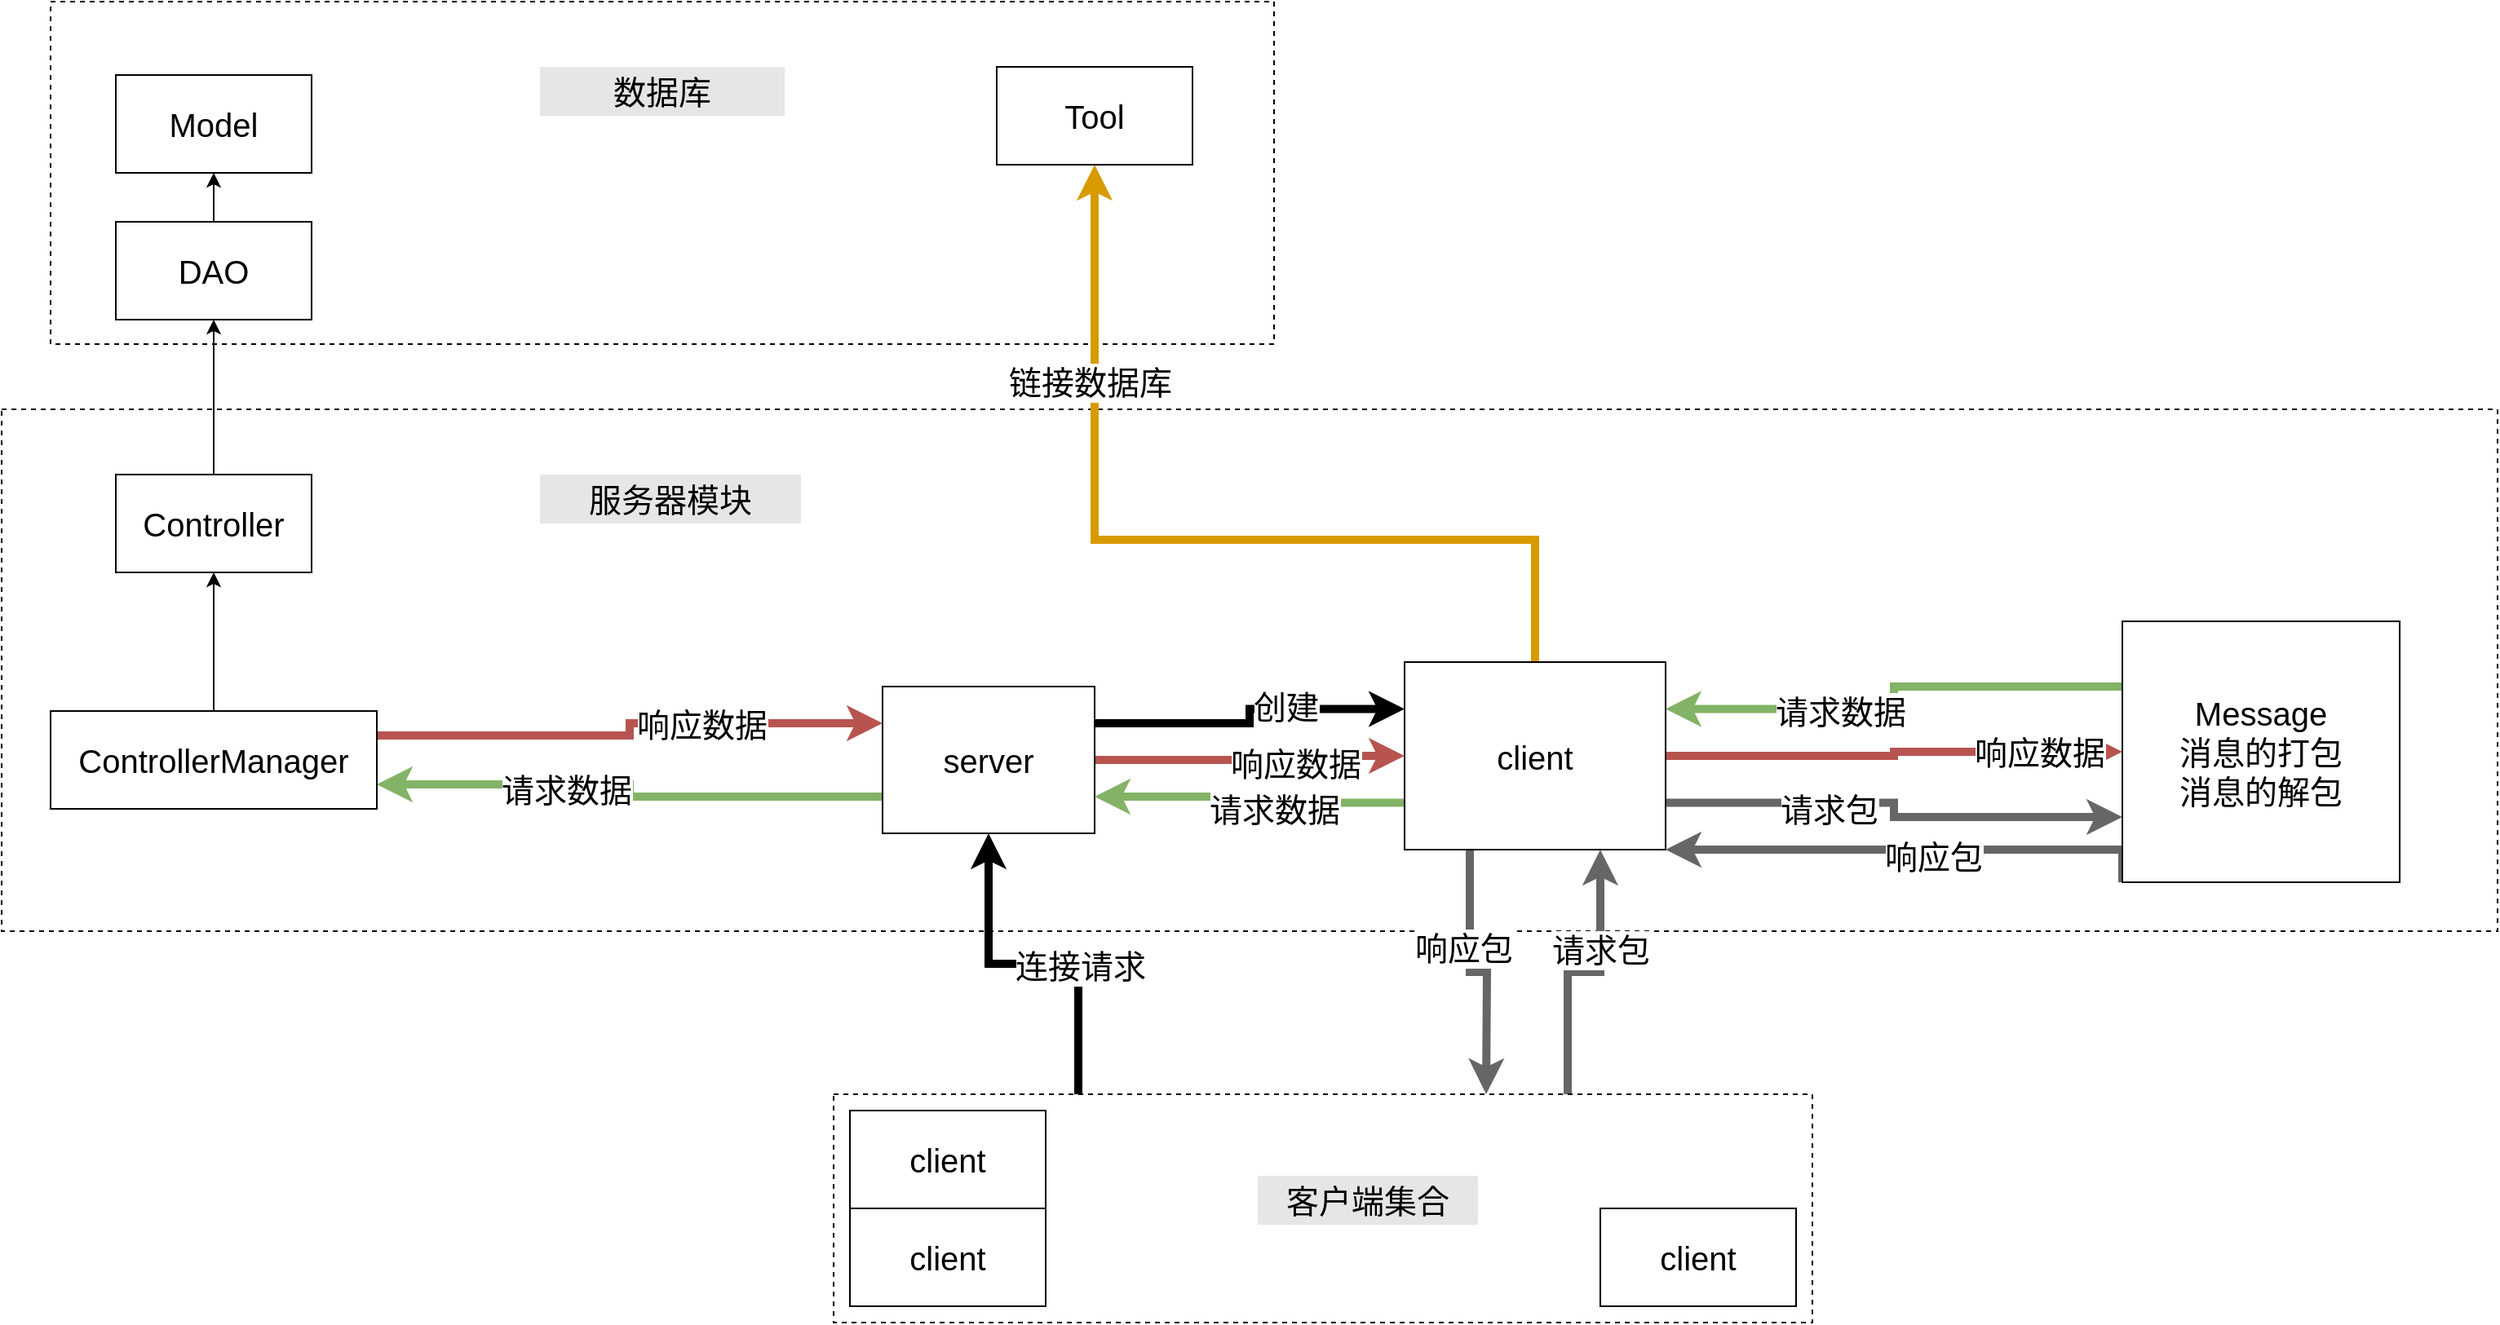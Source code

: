 <mxfile version="16.1.2" type="github" pages="4">
  <diagram id="oG_Hy-zvtwRr0csXsR83" name="服务器端结构">
    <mxGraphModel dx="1695" dy="450" grid="1" gridSize="10" guides="1" tooltips="1" connect="1" arrows="1" fold="1" page="1" pageScale="1" pageWidth="827" pageHeight="1169" math="0" shadow="0">
      <root>
        <mxCell id="0" />
        <mxCell id="1" parent="0" />
        <mxCell id="4yhZJhOrAPvXMS8r5TzF-34" value="" style="rounded=0;whiteSpace=wrap;html=1;dashed=1;fontSize=20;strokeColor=default;" parent="1" vertex="1">
          <mxGeometry x="-180" y="30" width="750" height="210" as="geometry" />
        </mxCell>
        <mxCell id="4yhZJhOrAPvXMS8r5TzF-32" value="" style="rounded=0;whiteSpace=wrap;html=1;dashed=1;fontSize=20;strokeColor=default;" parent="1" vertex="1">
          <mxGeometry x="-210" y="280" width="1530" height="320" as="geometry" />
        </mxCell>
        <mxCell id="4yhZJhOrAPvXMS8r5TzF-7" style="edgeStyle=orthogonalEdgeStyle;rounded=0;orthogonalLoop=1;jettySize=auto;html=1;exitX=0.25;exitY=0;exitDx=0;exitDy=0;fontSize=20;startArrow=none;startFill=0;strokeWidth=5;entryX=0.5;entryY=1;entryDx=0;entryDy=0;" parent="1" source="wnf2VfuJf94anjGbQvdZ-6" target="wnf2VfuJf94anjGbQvdZ-2" edge="1">
          <mxGeometry relative="1" as="geometry">
            <mxPoint x="400" y="600" as="targetPoint" />
            <Array as="points" />
          </mxGeometry>
        </mxCell>
        <mxCell id="4yhZJhOrAPvXMS8r5TzF-8" value="连接请求" style="edgeLabel;html=1;align=center;verticalAlign=middle;resizable=0;points=[];fontSize=20;" parent="4yhZJhOrAPvXMS8r5TzF-7" vertex="1" connectable="0">
          <mxGeometry x="-0.263" y="-1" relative="1" as="geometry">
            <mxPoint as="offset" />
          </mxGeometry>
        </mxCell>
        <mxCell id="4yhZJhOrAPvXMS8r5TzF-9" style="edgeStyle=orthogonalEdgeStyle;rounded=0;orthogonalLoop=1;jettySize=auto;html=1;exitX=1;exitY=0.25;exitDx=0;exitDy=0;entryX=0;entryY=0.25;entryDx=0;entryDy=0;fontSize=20;startArrow=none;startFill=0;strokeWidth=5;" parent="1" source="wnf2VfuJf94anjGbQvdZ-2" target="wnf2VfuJf94anjGbQvdZ-3" edge="1">
          <mxGeometry relative="1" as="geometry" />
        </mxCell>
        <mxCell id="4yhZJhOrAPvXMS8r5TzF-10" value="创建" style="edgeLabel;html=1;align=center;verticalAlign=middle;resizable=0;points=[];fontSize=20;" parent="4yhZJhOrAPvXMS8r5TzF-9" vertex="1" connectable="0">
          <mxGeometry x="0.263" y="2" relative="1" as="geometry">
            <mxPoint as="offset" />
          </mxGeometry>
        </mxCell>
        <mxCell id="4yhZJhOrAPvXMS8r5TzF-20" style="edgeStyle=orthogonalEdgeStyle;rounded=0;orthogonalLoop=1;jettySize=auto;html=1;exitX=0;exitY=0.75;exitDx=0;exitDy=0;entryX=1;entryY=0.75;entryDx=0;entryDy=0;fontSize=20;startArrow=none;startFill=0;strokeWidth=5;fillColor=#d5e8d4;strokeColor=#82b366;" parent="1" source="wnf2VfuJf94anjGbQvdZ-2" target="oRRDKivhvVMNvXGFLit--1" edge="1">
          <mxGeometry relative="1" as="geometry" />
        </mxCell>
        <mxCell id="4yhZJhOrAPvXMS8r5TzF-21" value="请求数据" style="edgeLabel;html=1;align=center;verticalAlign=middle;resizable=0;points=[];fontSize=20;" parent="4yhZJhOrAPvXMS8r5TzF-20" vertex="1" connectable="0">
          <mxGeometry x="0.268" y="3" relative="1" as="geometry">
            <mxPoint as="offset" />
          </mxGeometry>
        </mxCell>
        <mxCell id="4yhZJhOrAPvXMS8r5TzF-24" style="edgeStyle=orthogonalEdgeStyle;rounded=0;orthogonalLoop=1;jettySize=auto;html=1;exitX=1;exitY=0.5;exitDx=0;exitDy=0;entryX=0;entryY=0.5;entryDx=0;entryDy=0;fontSize=20;startArrow=none;startFill=0;strokeWidth=5;fillColor=#f8cecc;strokeColor=#b85450;" parent="1" source="wnf2VfuJf94anjGbQvdZ-2" target="wnf2VfuJf94anjGbQvdZ-3" edge="1">
          <mxGeometry relative="1" as="geometry" />
        </mxCell>
        <mxCell id="4yhZJhOrAPvXMS8r5TzF-25" value="响应数据" style="edgeLabel;html=1;align=center;verticalAlign=middle;resizable=0;points=[];fontSize=20;" parent="4yhZJhOrAPvXMS8r5TzF-24" vertex="1" connectable="0">
          <mxGeometry x="0.303" y="-4" relative="1" as="geometry">
            <mxPoint as="offset" />
          </mxGeometry>
        </mxCell>
        <mxCell id="wnf2VfuJf94anjGbQvdZ-2" value="&lt;span style=&quot;font-size: 20px&quot;&gt;server&lt;br&gt;&lt;/span&gt;" style="rounded=0;whiteSpace=wrap;html=1;" parent="1" vertex="1">
          <mxGeometry x="330" y="450" width="130" height="90" as="geometry" />
        </mxCell>
        <mxCell id="wnf2VfuJf94anjGbQvdZ-25" style="edgeStyle=orthogonalEdgeStyle;rounded=0;orthogonalLoop=1;jettySize=auto;html=1;entryX=0.5;entryY=1;entryDx=0;entryDy=0;fontSize=20;exitX=0.5;exitY=0;exitDx=0;exitDy=0;fillColor=#ffe6cc;strokeColor=#d79b00;startArrow=none;startFill=0;strokeWidth=5;" parent="1" source="wnf2VfuJf94anjGbQvdZ-3" target="wnf2VfuJf94anjGbQvdZ-13" edge="1">
          <mxGeometry relative="1" as="geometry">
            <Array as="points">
              <mxPoint x="710" y="360" />
              <mxPoint x="790" y="360" />
            </Array>
          </mxGeometry>
        </mxCell>
        <mxCell id="rQojwAB7Res6AiItaGjY-1" value="&lt;font style=&quot;font-size: 20px&quot;&gt;链接数据库&lt;/font&gt;" style="edgeLabel;html=1;align=center;verticalAlign=middle;resizable=0;points=[];" parent="wnf2VfuJf94anjGbQvdZ-25" vertex="1" connectable="0">
          <mxGeometry x="0.543" y="3" relative="1" as="geometry">
            <mxPoint y="1" as="offset" />
          </mxGeometry>
        </mxCell>
        <mxCell id="4yhZJhOrAPvXMS8r5TzF-14" style="edgeStyle=orthogonalEdgeStyle;rounded=0;orthogonalLoop=1;jettySize=auto;html=1;exitX=1;exitY=0.75;exitDx=0;exitDy=0;entryX=0;entryY=0.75;entryDx=0;entryDy=0;fontSize=20;startArrow=none;startFill=0;strokeWidth=5;fillColor=#f5f5f5;strokeColor=#666666;" parent="1" source="wnf2VfuJf94anjGbQvdZ-3" target="GOlorQ2MwcxbbiScanlw-1" edge="1">
          <mxGeometry relative="1" as="geometry" />
        </mxCell>
        <mxCell id="4yhZJhOrAPvXMS8r5TzF-15" value="请求包" style="edgeLabel;html=1;align=center;verticalAlign=middle;resizable=0;points=[];fontSize=20;" parent="4yhZJhOrAPvXMS8r5TzF-14" vertex="1" connectable="0">
          <mxGeometry x="-0.312" y="-3" relative="1" as="geometry">
            <mxPoint as="offset" />
          </mxGeometry>
        </mxCell>
        <mxCell id="4yhZJhOrAPvXMS8r5TzF-18" style="edgeStyle=orthogonalEdgeStyle;rounded=0;orthogonalLoop=1;jettySize=auto;html=1;exitX=0;exitY=0.75;exitDx=0;exitDy=0;entryX=1;entryY=0.75;entryDx=0;entryDy=0;fontSize=20;startArrow=none;startFill=0;strokeWidth=5;fillColor=#d5e8d4;strokeColor=#82b366;" parent="1" source="wnf2VfuJf94anjGbQvdZ-3" target="wnf2VfuJf94anjGbQvdZ-2" edge="1">
          <mxGeometry relative="1" as="geometry" />
        </mxCell>
        <mxCell id="4yhZJhOrAPvXMS8r5TzF-19" value="请求数据" style="edgeLabel;html=1;align=center;verticalAlign=middle;resizable=0;points=[];fontSize=20;" parent="4yhZJhOrAPvXMS8r5TzF-18" vertex="1" connectable="0">
          <mxGeometry x="-0.175" y="3" relative="1" as="geometry">
            <mxPoint as="offset" />
          </mxGeometry>
        </mxCell>
        <mxCell id="4yhZJhOrAPvXMS8r5TzF-26" style="edgeStyle=orthogonalEdgeStyle;rounded=0;orthogonalLoop=1;jettySize=auto;html=1;exitX=1;exitY=0.5;exitDx=0;exitDy=0;entryX=0;entryY=0.5;entryDx=0;entryDy=0;fontSize=20;startArrow=none;startFill=0;strokeWidth=5;fillColor=#f8cecc;strokeColor=#b85450;" parent="1" source="wnf2VfuJf94anjGbQvdZ-3" target="GOlorQ2MwcxbbiScanlw-1" edge="1">
          <mxGeometry relative="1" as="geometry" />
        </mxCell>
        <mxCell id="4yhZJhOrAPvXMS8r5TzF-27" value="响应数据" style="edgeLabel;html=1;align=center;verticalAlign=middle;resizable=0;points=[];fontSize=20;" parent="4yhZJhOrAPvXMS8r5TzF-26" vertex="1" connectable="0">
          <mxGeometry x="0.634" relative="1" as="geometry">
            <mxPoint as="offset" />
          </mxGeometry>
        </mxCell>
        <mxCell id="4yhZJhOrAPvXMS8r5TzF-28" style="edgeStyle=orthogonalEdgeStyle;rounded=0;orthogonalLoop=1;jettySize=auto;html=1;exitX=0.25;exitY=1;exitDx=0;exitDy=0;fontSize=20;startArrow=none;startFill=0;strokeWidth=5;fillColor=#f5f5f5;strokeColor=#666666;" parent="1" source="wnf2VfuJf94anjGbQvdZ-3" edge="1">
          <mxGeometry relative="1" as="geometry">
            <mxPoint x="700" y="700" as="targetPoint" />
          </mxGeometry>
        </mxCell>
        <mxCell id="4yhZJhOrAPvXMS8r5TzF-29" value="响应包" style="edgeLabel;html=1;align=center;verticalAlign=middle;resizable=0;points=[];fontSize=20;" parent="4yhZJhOrAPvXMS8r5TzF-28" vertex="1" connectable="0">
          <mxGeometry x="-0.261" y="-4" relative="1" as="geometry">
            <mxPoint as="offset" />
          </mxGeometry>
        </mxCell>
        <mxCell id="wnf2VfuJf94anjGbQvdZ-3" value="&lt;span style=&quot;font-size: 20px&quot;&gt;client&lt;br&gt;&lt;/span&gt;" style="rounded=0;whiteSpace=wrap;html=1;" parent="1" vertex="1">
          <mxGeometry x="650" y="435" width="160" height="115" as="geometry" />
        </mxCell>
        <mxCell id="wnf2VfuJf94anjGbQvdZ-14" style="edgeStyle=orthogonalEdgeStyle;rounded=0;orthogonalLoop=1;jettySize=auto;html=1;entryX=0.5;entryY=1;entryDx=0;entryDy=0;fontSize=20;" parent="1" source="wnf2VfuJf94anjGbQvdZ-9" target="wnf2VfuJf94anjGbQvdZ-11" edge="1">
          <mxGeometry relative="1" as="geometry" />
        </mxCell>
        <mxCell id="wnf2VfuJf94anjGbQvdZ-9" value="&lt;span style=&quot;font-size: 20px&quot;&gt;Controller&lt;br&gt;&lt;/span&gt;" style="rounded=0;whiteSpace=wrap;html=1;" parent="1" vertex="1">
          <mxGeometry x="-140" y="320" width="120" height="60" as="geometry" />
        </mxCell>
        <mxCell id="wnf2VfuJf94anjGbQvdZ-15" style="edgeStyle=orthogonalEdgeStyle;rounded=0;orthogonalLoop=1;jettySize=auto;html=1;entryX=0.5;entryY=1;entryDx=0;entryDy=0;fontSize=20;" parent="1" source="wnf2VfuJf94anjGbQvdZ-11" target="wnf2VfuJf94anjGbQvdZ-12" edge="1">
          <mxGeometry relative="1" as="geometry" />
        </mxCell>
        <mxCell id="wnf2VfuJf94anjGbQvdZ-11" value="&lt;span style=&quot;font-size: 20px&quot;&gt;DAO&lt;br&gt;&lt;/span&gt;" style="rounded=0;whiteSpace=wrap;html=1;" parent="1" vertex="1">
          <mxGeometry x="-140" y="165" width="120" height="60" as="geometry" />
        </mxCell>
        <mxCell id="wnf2VfuJf94anjGbQvdZ-12" value="&lt;span style=&quot;font-size: 20px&quot;&gt;Model&lt;br&gt;&lt;/span&gt;" style="rounded=0;whiteSpace=wrap;html=1;" parent="1" vertex="1">
          <mxGeometry x="-140" y="75" width="120" height="60" as="geometry" />
        </mxCell>
        <mxCell id="wnf2VfuJf94anjGbQvdZ-13" value="&lt;span style=&quot;font-size: 20px&quot;&gt;Tool&lt;br&gt;&lt;/span&gt;" style="rounded=0;whiteSpace=wrap;html=1;" parent="1" vertex="1">
          <mxGeometry x="400" y="70" width="120" height="60" as="geometry" />
        </mxCell>
        <mxCell id="4yhZJhOrAPvXMS8r5TzF-1" style="edgeStyle=orthogonalEdgeStyle;rounded=0;orthogonalLoop=1;jettySize=auto;html=1;entryX=0.5;entryY=1;entryDx=0;entryDy=0;" parent="1" source="oRRDKivhvVMNvXGFLit--1" target="wnf2VfuJf94anjGbQvdZ-9" edge="1">
          <mxGeometry relative="1" as="geometry" />
        </mxCell>
        <mxCell id="4yhZJhOrAPvXMS8r5TzF-22" style="edgeStyle=orthogonalEdgeStyle;rounded=0;orthogonalLoop=1;jettySize=auto;html=1;exitX=1;exitY=0.25;exitDx=0;exitDy=0;entryX=0;entryY=0.25;entryDx=0;entryDy=0;fontSize=20;startArrow=none;startFill=0;strokeWidth=5;fillColor=#f8cecc;strokeColor=#b85450;" parent="1" source="oRRDKivhvVMNvXGFLit--1" target="wnf2VfuJf94anjGbQvdZ-2" edge="1">
          <mxGeometry relative="1" as="geometry" />
        </mxCell>
        <mxCell id="4yhZJhOrAPvXMS8r5TzF-23" value="响应数据" style="edgeLabel;html=1;align=center;verticalAlign=middle;resizable=0;points=[];fontSize=20;" parent="4yhZJhOrAPvXMS8r5TzF-22" vertex="1" connectable="0">
          <mxGeometry x="0.299" relative="1" as="geometry">
            <mxPoint as="offset" />
          </mxGeometry>
        </mxCell>
        <mxCell id="oRRDKivhvVMNvXGFLit--1" value="&lt;span style=&quot;font-size: 20px&quot;&gt;ControllerManager&lt;br&gt;&lt;/span&gt;" style="rounded=0;whiteSpace=wrap;html=1;" parent="1" vertex="1">
          <mxGeometry x="-180" y="465" width="200" height="60" as="geometry" />
        </mxCell>
        <mxCell id="4yhZJhOrAPvXMS8r5TzF-16" style="edgeStyle=orthogonalEdgeStyle;rounded=0;orthogonalLoop=1;jettySize=auto;html=1;exitX=0;exitY=0.25;exitDx=0;exitDy=0;entryX=1;entryY=0.25;entryDx=0;entryDy=0;fontSize=20;startArrow=none;startFill=0;strokeWidth=5;fillColor=#d5e8d4;strokeColor=#82b366;" parent="1" source="GOlorQ2MwcxbbiScanlw-1" target="wnf2VfuJf94anjGbQvdZ-3" edge="1">
          <mxGeometry relative="1" as="geometry" />
        </mxCell>
        <mxCell id="4yhZJhOrAPvXMS8r5TzF-17" value="请求数据" style="edgeLabel;html=1;align=center;verticalAlign=middle;resizable=0;points=[];fontSize=20;" parent="4yhZJhOrAPvXMS8r5TzF-16" vertex="1" connectable="0">
          <mxGeometry x="0.275" y="1" relative="1" as="geometry">
            <mxPoint as="offset" />
          </mxGeometry>
        </mxCell>
        <mxCell id="4yhZJhOrAPvXMS8r5TzF-30" style="edgeStyle=orthogonalEdgeStyle;rounded=0;orthogonalLoop=1;jettySize=auto;html=1;exitX=0;exitY=1;exitDx=0;exitDy=0;entryX=1;entryY=1;entryDx=0;entryDy=0;fontSize=20;startArrow=none;startFill=0;strokeWidth=5;fillColor=#f5f5f5;strokeColor=#666666;" parent="1" source="GOlorQ2MwcxbbiScanlw-1" target="wnf2VfuJf94anjGbQvdZ-3" edge="1">
          <mxGeometry relative="1" as="geometry">
            <Array as="points">
              <mxPoint x="1090" y="550" />
            </Array>
          </mxGeometry>
        </mxCell>
        <mxCell id="4yhZJhOrAPvXMS8r5TzF-31" value="响应包" style="edgeLabel;html=1;align=center;verticalAlign=middle;resizable=0;points=[];fontSize=20;" parent="4yhZJhOrAPvXMS8r5TzF-30" vertex="1" connectable="0">
          <mxGeometry x="-0.091" y="4" relative="1" as="geometry">
            <mxPoint as="offset" />
          </mxGeometry>
        </mxCell>
        <mxCell id="GOlorQ2MwcxbbiScanlw-1" value="&lt;span style=&quot;font-size: 20px&quot;&gt;Message&lt;br&gt;消息的打包&lt;br&gt;消息的解包&lt;br&gt;&lt;/span&gt;" style="rounded=0;whiteSpace=wrap;html=1;" parent="1" vertex="1">
          <mxGeometry x="1090" y="410" width="170" height="160" as="geometry" />
        </mxCell>
        <mxCell id="4yhZJhOrAPvXMS8r5TzF-12" style="edgeStyle=orthogonalEdgeStyle;rounded=0;orthogonalLoop=1;jettySize=auto;html=1;exitX=0.75;exitY=0;exitDx=0;exitDy=0;entryX=0.75;entryY=1;entryDx=0;entryDy=0;fontSize=20;startArrow=none;startFill=0;strokeWidth=5;fillColor=#f5f5f5;strokeColor=#666666;" parent="1" source="wnf2VfuJf94anjGbQvdZ-6" target="wnf2VfuJf94anjGbQvdZ-3" edge="1">
          <mxGeometry relative="1" as="geometry" />
        </mxCell>
        <mxCell id="4yhZJhOrAPvXMS8r5TzF-13" value="请求包" style="edgeLabel;html=1;align=center;verticalAlign=middle;resizable=0;points=[];fontSize=20;" parent="4yhZJhOrAPvXMS8r5TzF-12" vertex="1" connectable="0">
          <mxGeometry x="0.291" relative="1" as="geometry">
            <mxPoint as="offset" />
          </mxGeometry>
        </mxCell>
        <mxCell id="wnf2VfuJf94anjGbQvdZ-6" value="" style="rounded=0;whiteSpace=wrap;html=1;fontSize=20;shadow=0;dashed=1;" parent="1" vertex="1">
          <mxGeometry x="300" y="700" width="600" height="140" as="geometry" />
        </mxCell>
        <mxCell id="wnf2VfuJf94anjGbQvdZ-1" value="&lt;font style=&quot;font-size: 20px&quot;&gt;client&lt;/font&gt;" style="rounded=0;whiteSpace=wrap;html=1;" parent="1" vertex="1">
          <mxGeometry x="310" y="770" width="120" height="60" as="geometry" />
        </mxCell>
        <mxCell id="wnf2VfuJf94anjGbQvdZ-4" value="&lt;font style=&quot;font-size: 20px&quot;&gt;client&lt;/font&gt;" style="rounded=0;whiteSpace=wrap;html=1;" parent="1" vertex="1">
          <mxGeometry x="310" y="710" width="120" height="60" as="geometry" />
        </mxCell>
        <mxCell id="wnf2VfuJf94anjGbQvdZ-5" value="&lt;font style=&quot;font-size: 20px&quot;&gt;client&lt;/font&gt;" style="rounded=0;whiteSpace=wrap;html=1;" parent="1" vertex="1">
          <mxGeometry x="770" y="770" width="120" height="60" as="geometry" />
        </mxCell>
        <mxCell id="4yhZJhOrAPvXMS8r5TzF-33" value="服务器模块" style="text;html=1;strokeColor=none;fillColor=#E6E6E6;align=center;verticalAlign=middle;whiteSpace=wrap;rounded=0;dashed=1;fontSize=20;" parent="1" vertex="1">
          <mxGeometry x="120" y="320" width="160" height="30" as="geometry" />
        </mxCell>
        <mxCell id="4yhZJhOrAPvXMS8r5TzF-35" value="数据库" style="text;html=1;strokeColor=none;fillColor=#E6E6E6;align=center;verticalAlign=middle;whiteSpace=wrap;rounded=0;dashed=1;fontSize=20;" parent="1" vertex="1">
          <mxGeometry x="120" y="70" width="150" height="30" as="geometry" />
        </mxCell>
        <mxCell id="4yhZJhOrAPvXMS8r5TzF-36" value="客户端集合" style="text;html=1;strokeColor=none;fillColor=#E6E6E6;align=center;verticalAlign=middle;whiteSpace=wrap;rounded=0;dashed=1;fontSize=20;" parent="1" vertex="1">
          <mxGeometry x="560" y="750" width="135" height="30" as="geometry" />
        </mxCell>
      </root>
    </mxGraphModel>
  </diagram>
  <diagram id="GgREoacoefVjLp03KMmt" name="客户端基本架构">
    <mxGraphModel dx="1578" dy="818" grid="1" gridSize="10" guides="1" tooltips="1" connect="1" arrows="1" fold="1" page="1" pageScale="1" pageWidth="827" pageHeight="1169" math="0" shadow="0">
      <root>
        <mxCell id="voQ6hIjJL4vF_J6jPua_-0" />
        <mxCell id="voQ6hIjJL4vF_J6jPua_-1" parent="voQ6hIjJL4vF_J6jPua_-0" />
        <mxCell id="xllAL7AUQajTRgPPeD9R-8" style="edgeStyle=orthogonalEdgeStyle;rounded=0;orthogonalLoop=1;jettySize=auto;html=1;entryX=0.5;entryY=1;entryDx=0;entryDy=0;fontSize=20;" parent="voQ6hIjJL4vF_J6jPua_-1" source="xllAL7AUQajTRgPPeD9R-0" target="xllAL7AUQajTRgPPeD9R-7" edge="1">
          <mxGeometry relative="1" as="geometry">
            <Array as="points">
              <mxPoint x="185" y="650" />
              <mxPoint x="505" y="650" />
            </Array>
          </mxGeometry>
        </mxCell>
        <mxCell id="xllAL7AUQajTRgPPeD9R-0" value="&lt;span style=&quot;font-size: 20px&quot;&gt;UIManager&lt;br&gt;&lt;/span&gt;" style="rounded=0;whiteSpace=wrap;html=1;" parent="voQ6hIjJL4vF_J6jPua_-1" vertex="1">
          <mxGeometry x="120" y="700" width="130" height="90" as="geometry" />
        </mxCell>
        <mxCell id="xllAL7AUQajTRgPPeD9R-9" style="edgeStyle=orthogonalEdgeStyle;rounded=0;orthogonalLoop=1;jettySize=auto;html=1;entryX=0.5;entryY=1;entryDx=0;entryDy=0;fontSize=20;" parent="voQ6hIjJL4vF_J6jPua_-1" source="xllAL7AUQajTRgPPeD9R-1" target="xllAL7AUQajTRgPPeD9R-7" edge="1">
          <mxGeometry relative="1" as="geometry" />
        </mxCell>
        <mxCell id="xllAL7AUQajTRgPPeD9R-1" value="&lt;span style=&quot;font-size: 20px&quot;&gt;CameraManager&lt;br&gt;&lt;/span&gt;" style="rounded=0;whiteSpace=wrap;html=1;" parent="voQ6hIjJL4vF_J6jPua_-1" vertex="1">
          <mxGeometry x="360" y="700" width="190" height="90" as="geometry" />
        </mxCell>
        <mxCell id="xllAL7AUQajTRgPPeD9R-10" style="edgeStyle=orthogonalEdgeStyle;rounded=0;orthogonalLoop=1;jettySize=auto;html=1;entryX=0.5;entryY=1;entryDx=0;entryDy=0;fontSize=20;" parent="voQ6hIjJL4vF_J6jPua_-1" source="xllAL7AUQajTRgPPeD9R-2" target="xllAL7AUQajTRgPPeD9R-7" edge="1">
          <mxGeometry relative="1" as="geometry">
            <Array as="points">
              <mxPoint x="720" y="630" />
              <mxPoint x="505" y="630" />
            </Array>
          </mxGeometry>
        </mxCell>
        <mxCell id="xllAL7AUQajTRgPPeD9R-2" value="&lt;span style=&quot;font-size: 20px&quot;&gt;AudioManager&lt;br&gt;&lt;/span&gt;" style="rounded=0;whiteSpace=wrap;html=1;" parent="voQ6hIjJL4vF_J6jPua_-1" vertex="1">
          <mxGeometry x="630" y="700" width="180" height="90" as="geometry" />
        </mxCell>
        <mxCell id="xllAL7AUQajTRgPPeD9R-11" style="edgeStyle=orthogonalEdgeStyle;rounded=0;orthogonalLoop=1;jettySize=auto;html=1;entryX=0.5;entryY=1;entryDx=0;entryDy=0;fontSize=20;" parent="voQ6hIjJL4vF_J6jPua_-1" source="xllAL7AUQajTRgPPeD9R-3" target="xllAL7AUQajTRgPPeD9R-7" edge="1">
          <mxGeometry relative="1" as="geometry">
            <Array as="points">
              <mxPoint x="965" y="650" />
              <mxPoint x="505" y="650" />
            </Array>
          </mxGeometry>
        </mxCell>
        <mxCell id="xllAL7AUQajTRgPPeD9R-3" value="&lt;span style=&quot;font-size: 20px&quot;&gt;PlayerManager&lt;br&gt;&lt;/span&gt;" style="rounded=0;whiteSpace=wrap;html=1;" parent="voQ6hIjJL4vF_J6jPua_-1" vertex="1">
          <mxGeometry x="870" y="700" width="190" height="90" as="geometry" />
        </mxCell>
        <mxCell id="xllAL7AUQajTRgPPeD9R-12" style="edgeStyle=orthogonalEdgeStyle;rounded=0;orthogonalLoop=1;jettySize=auto;html=1;entryX=0.5;entryY=1;entryDx=0;entryDy=0;fontSize=20;" parent="voQ6hIjJL4vF_J6jPua_-1" source="xllAL7AUQajTRgPPeD9R-4" target="xllAL7AUQajTRgPPeD9R-7" edge="1">
          <mxGeometry relative="1" as="geometry">
            <Array as="points">
              <mxPoint x="1203" y="640" />
              <mxPoint x="505" y="640" />
            </Array>
          </mxGeometry>
        </mxCell>
        <mxCell id="xllAL7AUQajTRgPPeD9R-4" value="&lt;span style=&quot;font-size: 20px&quot;&gt;RequestManager&lt;br&gt;&lt;/span&gt;" style="rounded=0;whiteSpace=wrap;html=1;" parent="voQ6hIjJL4vF_J6jPua_-1" vertex="1">
          <mxGeometry x="1085" y="700" width="235" height="90" as="geometry" />
        </mxCell>
        <mxCell id="xllAL7AUQajTRgPPeD9R-15" style="edgeStyle=orthogonalEdgeStyle;rounded=0;orthogonalLoop=1;jettySize=auto;html=1;entryX=0.5;entryY=1;entryDx=0;entryDy=0;fontSize=20;" parent="voQ6hIjJL4vF_J6jPua_-1" source="xllAL7AUQajTRgPPeD9R-5" target="xllAL7AUQajTRgPPeD9R-14" edge="1">
          <mxGeometry relative="1" as="geometry">
            <Array as="points">
              <mxPoint x="1435" y="430" />
              <mxPoint x="795" y="430" />
            </Array>
          </mxGeometry>
        </mxCell>
        <mxCell id="xllAL7AUQajTRgPPeD9R-5" value="&lt;span style=&quot;font-size: 20px&quot;&gt;Client&lt;br&gt;&lt;/span&gt;" style="rounded=0;whiteSpace=wrap;html=1;" parent="voQ6hIjJL4vF_J6jPua_-1" vertex="1">
          <mxGeometry x="1370" y="700" width="130" height="90" as="geometry" />
        </mxCell>
        <mxCell id="xllAL7AUQajTRgPPeD9R-13" style="edgeStyle=orthogonalEdgeStyle;rounded=0;orthogonalLoop=1;jettySize=auto;html=1;entryX=0.5;entryY=1;entryDx=0;entryDy=0;fontSize=20;" parent="voQ6hIjJL4vF_J6jPua_-1" source="xllAL7AUQajTRgPPeD9R-6" target="xllAL7AUQajTRgPPeD9R-4" edge="1">
          <mxGeometry relative="1" as="geometry" />
        </mxCell>
        <mxCell id="xllAL7AUQajTRgPPeD9R-6" value="&lt;span style=&quot;font-size: 20px&quot;&gt;BaseRequest&lt;br&gt;&lt;/span&gt;" style="rounded=0;whiteSpace=wrap;html=1;" parent="voQ6hIjJL4vF_J6jPua_-1" vertex="1">
          <mxGeometry x="1085" y="960" width="235" height="90" as="geometry" />
        </mxCell>
        <mxCell id="xllAL7AUQajTRgPPeD9R-16" style="edgeStyle=orthogonalEdgeStyle;rounded=0;orthogonalLoop=1;jettySize=auto;html=1;entryX=0.5;entryY=1;entryDx=0;entryDy=0;fontSize=20;" parent="voQ6hIjJL4vF_J6jPua_-1" source="xllAL7AUQajTRgPPeD9R-7" target="xllAL7AUQajTRgPPeD9R-14" edge="1">
          <mxGeometry relative="1" as="geometry">
            <Array as="points">
              <mxPoint x="505" y="430" />
              <mxPoint x="795" y="430" />
            </Array>
          </mxGeometry>
        </mxCell>
        <mxCell id="xllAL7AUQajTRgPPeD9R-7" value="&lt;span style=&quot;font-size: 20px&quot;&gt;BaseManager&lt;br&gt;&lt;/span&gt;" style="rounded=0;whiteSpace=wrap;html=1;" parent="voQ6hIjJL4vF_J6jPua_-1" vertex="1">
          <mxGeometry x="410" y="480" width="190" height="90" as="geometry" />
        </mxCell>
        <mxCell id="xllAL7AUQajTRgPPeD9R-14" value="&lt;span style=&quot;font-size: 20px&quot;&gt;GameFecade&lt;br&gt;&lt;/span&gt;" style="rounded=0;whiteSpace=wrap;html=1;" parent="voQ6hIjJL4vF_J6jPua_-1" vertex="1">
          <mxGeometry x="700" y="250" width="190" height="90" as="geometry" />
        </mxCell>
      </root>
    </mxGraphModel>
  </diagram>
  <diagram id="3bz6BS0PO8713qqQLpYb" name="通讯规约">
    <mxGraphModel dx="1240" dy="643" grid="1" gridSize="10" guides="1" tooltips="1" connect="1" arrows="1" fold="1" page="1" pageScale="1" pageWidth="827" pageHeight="1169" math="0" shadow="0">
      <root>
        <mxCell id="LzF4J6rwbPn0nmqdJshY-0" />
        <mxCell id="LzF4J6rwbPn0nmqdJshY-1" parent="LzF4J6rwbPn0nmqdJshY-0" />
        <mxCell id="3FBiQJbIUup4Juo5UF1U-7" style="edgeStyle=orthogonalEdgeStyle;rounded=0;orthogonalLoop=1;jettySize=auto;html=1;exitX=1;exitY=0.25;exitDx=0;exitDy=0;entryX=0;entryY=0.25;entryDx=0;entryDy=0;fontSize=20;" parent="LzF4J6rwbPn0nmqdJshY-1" source="3FBiQJbIUup4Juo5UF1U-0" target="3FBiQJbIUup4Juo5UF1U-1" edge="1">
          <mxGeometry relative="1" as="geometry" />
        </mxCell>
        <mxCell id="3FBiQJbIUup4Juo5UF1U-9" value="MessageLength|RequestCode|ActionCode|Data" style="edgeLabel;html=1;align=center;verticalAlign=middle;resizable=0;points=[];fontSize=20;" parent="3FBiQJbIUup4Juo5UF1U-7" vertex="1" connectable="0">
          <mxGeometry x="-0.424" y="5" relative="1" as="geometry">
            <mxPoint x="135" as="offset" />
          </mxGeometry>
        </mxCell>
        <mxCell id="3FBiQJbIUup4Juo5UF1U-0" value="&lt;span style=&quot;font-size: 20px&quot;&gt;Request&lt;br&gt;OnResponse&lt;br&gt;（响应请求和Request一一对应）&lt;br&gt;&lt;/span&gt;" style="rounded=0;whiteSpace=wrap;html=1;" parent="LzF4J6rwbPn0nmqdJshY-1" vertex="1">
          <mxGeometry x="80" y="240" width="120" height="260" as="geometry" />
        </mxCell>
        <mxCell id="3FBiQJbIUup4Juo5UF1U-8" style="edgeStyle=orthogonalEdgeStyle;rounded=0;orthogonalLoop=1;jettySize=auto;html=1;exitX=0;exitY=0.75;exitDx=0;exitDy=0;entryX=1;entryY=0.75;entryDx=0;entryDy=0;fontSize=20;dashed=1;" parent="LzF4J6rwbPn0nmqdJshY-1" source="3FBiQJbIUup4Juo5UF1U-1" target="3FBiQJbIUup4Juo5UF1U-0" edge="1">
          <mxGeometry relative="1" as="geometry" />
        </mxCell>
        <mxCell id="3FBiQJbIUup4Juo5UF1U-12" value="MessageLength|RequestCode|Data" style="edgeLabel;html=1;align=center;verticalAlign=middle;resizable=0;points=[];fontSize=20;" parent="3FBiQJbIUup4Juo5UF1U-8" vertex="1" connectable="0">
          <mxGeometry x="0.199" y="-5" relative="1" as="geometry">
            <mxPoint x="53" as="offset" />
          </mxGeometry>
        </mxCell>
        <mxCell id="3FBiQJbIUup4Juo5UF1U-1" value="&lt;span style=&quot;font-size: 20px&quot;&gt;Controller&lt;br&gt;（包含多个&lt;br&gt;RequestCode&lt;br&gt;ActionCode）&lt;br&gt;&lt;/span&gt;" style="rounded=0;whiteSpace=wrap;html=1;" parent="LzF4J6rwbPn0nmqdJshY-1" vertex="1">
          <mxGeometry x="840" y="240" width="120" height="260" as="geometry" />
        </mxCell>
        <mxCell id="3FBiQJbIUup4Juo5UF1U-6" style="edgeStyle=orthogonalEdgeStyle;rounded=0;orthogonalLoop=1;jettySize=auto;html=1;entryX=0.5;entryY=0;entryDx=0;entryDy=0;fontSize=20;" parent="LzF4J6rwbPn0nmqdJshY-1" source="3FBiQJbIUup4Juo5UF1U-3" target="3FBiQJbIUup4Juo5UF1U-0" edge="1">
          <mxGeometry relative="1" as="geometry" />
        </mxCell>
        <mxCell id="3FBiQJbIUup4Juo5UF1U-3" value="&lt;span style=&quot;font-size: 20px&quot;&gt;Client&lt;br&gt;&lt;/span&gt;" style="rounded=0;whiteSpace=wrap;html=1;" parent="LzF4J6rwbPn0nmqdJshY-1" vertex="1">
          <mxGeometry x="80" y="40" width="120" height="120" as="geometry" />
        </mxCell>
        <mxCell id="3FBiQJbIUup4Juo5UF1U-5" style="edgeStyle=orthogonalEdgeStyle;rounded=0;orthogonalLoop=1;jettySize=auto;html=1;entryX=0.5;entryY=0;entryDx=0;entryDy=0;fontSize=20;" parent="LzF4J6rwbPn0nmqdJshY-1" source="3FBiQJbIUup4Juo5UF1U-4" target="3FBiQJbIUup4Juo5UF1U-1" edge="1">
          <mxGeometry relative="1" as="geometry" />
        </mxCell>
        <mxCell id="3FBiQJbIUup4Juo5UF1U-4" value="&lt;span style=&quot;font-size: 20px&quot;&gt;Server&lt;br&gt;&lt;/span&gt;" style="rounded=0;whiteSpace=wrap;html=1;" parent="LzF4J6rwbPn0nmqdJshY-1" vertex="1">
          <mxGeometry x="840" y="40" width="120" height="120" as="geometry" />
        </mxCell>
      </root>
    </mxGraphModel>
  </diagram>
  <diagram id="Zj-UO84jNU_AWg3tLcRU" name="UI框架">
    <mxGraphModel dx="1578" dy="818" grid="1" gridSize="10" guides="1" tooltips="1" connect="1" arrows="1" fold="1" page="1" pageScale="1" pageWidth="827" pageHeight="1169" math="0" shadow="0">
      <root>
        <mxCell id="pSY7Mz7yi3_st0R8TTgg-0" />
        <mxCell id="pSY7Mz7yi3_st0R8TTgg-1" parent="pSY7Mz7yi3_st0R8TTgg-0" />
        <mxCell id="ybjv1rpWR56PC-hDkU7m-0" value="&lt;span style=&quot;font-size: 20px&quot;&gt;UIPanelType(enum)&lt;br&gt;&lt;/span&gt;" style="rounded=0;whiteSpace=wrap;html=1;" vertex="1" parent="pSY7Mz7yi3_st0R8TTgg-1">
          <mxGeometry x="80" y="40" width="260" height="120" as="geometry" />
        </mxCell>
        <mxCell id="ybjv1rpWR56PC-hDkU7m-1" value="&lt;span style=&quot;font-size: 20px&quot;&gt;UIPanelType.json&lt;br&gt;&lt;/span&gt;" style="rounded=0;whiteSpace=wrap;html=1;" vertex="1" parent="pSY7Mz7yi3_st0R8TTgg-1">
          <mxGeometry x="80" y="200" width="260" height="120" as="geometry" />
        </mxCell>
      </root>
    </mxGraphModel>
  </diagram>
</mxfile>
